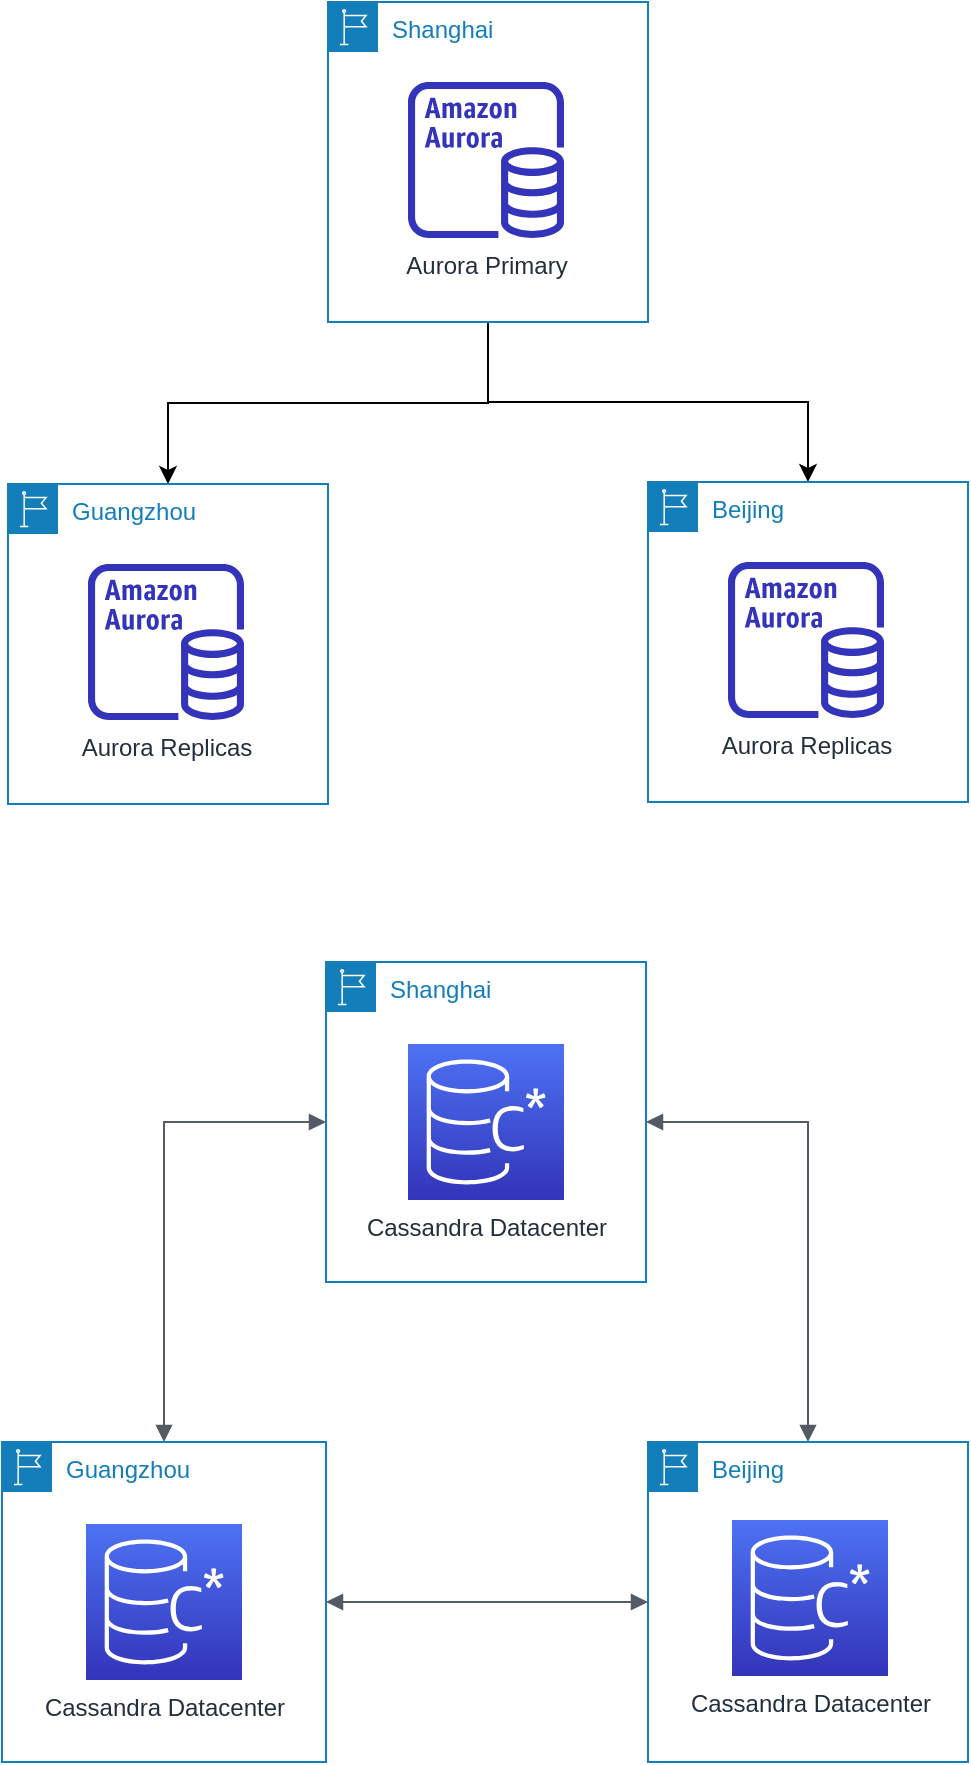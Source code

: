 <mxfile version="13.5.3" type="device"><diagram id="rcD0gtypDBjkpX1-onB_" name="Page-1"><mxGraphModel dx="1333" dy="805" grid="1" gridSize="10" guides="1" tooltips="1" connect="1" arrows="1" fold="1" page="1" pageScale="1" pageWidth="850" pageHeight="1100" math="0" shadow="0"><root><mxCell id="0"/><mxCell id="1" parent="0"/><mxCell id="fmS6OSym3DC4BkNk5PbM-39" style="edgeStyle=orthogonalEdgeStyle;rounded=0;orthogonalLoop=1;jettySize=auto;html=1;" edge="1" parent="1" source="fmS6OSym3DC4BkNk5PbM-3" target="fmS6OSym3DC4BkNk5PbM-7"><mxGeometry relative="1" as="geometry"/></mxCell><mxCell id="fmS6OSym3DC4BkNk5PbM-40" style="edgeStyle=orthogonalEdgeStyle;rounded=0;orthogonalLoop=1;jettySize=auto;html=1;" edge="1" parent="1" source="fmS6OSym3DC4BkNk5PbM-3" target="fmS6OSym3DC4BkNk5PbM-4"><mxGeometry relative="1" as="geometry"/></mxCell><mxCell id="fmS6OSym3DC4BkNk5PbM-3" value="Shanghai" style="points=[[0,0],[0.25,0],[0.5,0],[0.75,0],[1,0],[1,0.25],[1,0.5],[1,0.75],[1,1],[0.75,1],[0.5,1],[0.25,1],[0,1],[0,0.75],[0,0.5],[0,0.25]];outlineConnect=0;gradientColor=none;html=1;whiteSpace=wrap;fontSize=12;fontStyle=0;shape=mxgraph.aws4.group;grIcon=mxgraph.aws4.group_region;strokeColor=#147EBA;fillColor=none;verticalAlign=top;align=left;spacingLeft=30;fontColor=#147EBA;dashed=0;" vertex="1" parent="1"><mxGeometry x="240" y="120" width="160" height="160" as="geometry"/></mxCell><mxCell id="fmS6OSym3DC4BkNk5PbM-2" value="Aurora Primary" style="outlineConnect=0;fontColor=#232F3E;gradientColor=none;fillColor=#3334B9;strokeColor=none;dashed=0;verticalLabelPosition=bottom;verticalAlign=top;align=center;html=1;fontSize=12;fontStyle=0;aspect=fixed;pointerEvents=1;shape=mxgraph.aws4.aurora_instance;" vertex="1" parent="1"><mxGeometry x="280" y="160" width="78" height="78" as="geometry"/></mxCell><mxCell id="fmS6OSym3DC4BkNk5PbM-4" value="Guangzhou" style="points=[[0,0],[0.25,0],[0.5,0],[0.75,0],[1,0],[1,0.25],[1,0.5],[1,0.75],[1,1],[0.75,1],[0.5,1],[0.25,1],[0,1],[0,0.75],[0,0.5],[0,0.25]];outlineConnect=0;gradientColor=none;html=1;whiteSpace=wrap;fontSize=12;fontStyle=0;shape=mxgraph.aws4.group;grIcon=mxgraph.aws4.group_region;strokeColor=#147EBA;fillColor=none;verticalAlign=top;align=left;spacingLeft=30;fontColor=#147EBA;dashed=0;" vertex="1" parent="1"><mxGeometry x="80" y="361" width="160" height="160" as="geometry"/></mxCell><mxCell id="fmS6OSym3DC4BkNk5PbM-6" value="Aurora Replicas" style="outlineConnect=0;fontColor=#232F3E;gradientColor=none;fillColor=#3334B9;strokeColor=none;dashed=0;verticalLabelPosition=bottom;verticalAlign=top;align=center;html=1;fontSize=12;fontStyle=0;aspect=fixed;pointerEvents=1;shape=mxgraph.aws4.aurora_instance;" vertex="1" parent="1"><mxGeometry x="120" y="401" width="78" height="78" as="geometry"/></mxCell><mxCell id="fmS6OSym3DC4BkNk5PbM-7" value="Beijing" style="points=[[0,0],[0.25,0],[0.5,0],[0.75,0],[1,0],[1,0.25],[1,0.5],[1,0.75],[1,1],[0.75,1],[0.5,1],[0.25,1],[0,1],[0,0.75],[0,0.5],[0,0.25]];outlineConnect=0;gradientColor=none;html=1;whiteSpace=wrap;fontSize=12;fontStyle=0;shape=mxgraph.aws4.group;grIcon=mxgraph.aws4.group_region;strokeColor=#147EBA;fillColor=none;verticalAlign=top;align=left;spacingLeft=30;fontColor=#147EBA;dashed=0;" vertex="1" parent="1"><mxGeometry x="400" y="360" width="160" height="160" as="geometry"/></mxCell><mxCell id="fmS6OSym3DC4BkNk5PbM-9" value="Aurora Replicas" style="outlineConnect=0;fontColor=#232F3E;gradientColor=none;fillColor=#3334B9;strokeColor=none;dashed=0;verticalLabelPosition=bottom;verticalAlign=top;align=center;html=1;fontSize=12;fontStyle=0;aspect=fixed;pointerEvents=1;shape=mxgraph.aws4.aurora_instance;" vertex="1" parent="1"><mxGeometry x="440" y="400" width="78" height="78" as="geometry"/></mxCell><mxCell id="fmS6OSym3DC4BkNk5PbM-13" value="Shanghai" style="points=[[0,0],[0.25,0],[0.5,0],[0.75,0],[1,0],[1,0.25],[1,0.5],[1,0.75],[1,1],[0.75,1],[0.5,1],[0.25,1],[0,1],[0,0.75],[0,0.5],[0,0.25]];outlineConnect=0;gradientColor=none;html=1;whiteSpace=wrap;fontSize=12;fontStyle=0;shape=mxgraph.aws4.group;grIcon=mxgraph.aws4.group_region;strokeColor=#147EBA;fillColor=none;verticalAlign=top;align=left;spacingLeft=30;fontColor=#147EBA;dashed=0;" vertex="1" parent="1"><mxGeometry x="239" y="600" width="160" height="160" as="geometry"/></mxCell><mxCell id="fmS6OSym3DC4BkNk5PbM-14" value="Cassandra Datacenter" style="outlineConnect=0;fontColor=#232F3E;gradientColor=#4D72F3;gradientDirection=north;fillColor=#3334B9;strokeColor=#ffffff;dashed=0;verticalLabelPosition=bottom;verticalAlign=top;align=center;html=1;fontSize=12;fontStyle=0;aspect=fixed;shape=mxgraph.aws4.resourceIcon;resIcon=mxgraph.aws4.managed_apache_cassandra_service;" vertex="1" parent="1"><mxGeometry x="280" y="641" width="78" height="78" as="geometry"/></mxCell><mxCell id="fmS6OSym3DC4BkNk5PbM-16" value="Guangzhou" style="points=[[0,0],[0.25,0],[0.5,0],[0.75,0],[1,0],[1,0.25],[1,0.5],[1,0.75],[1,1],[0.75,1],[0.5,1],[0.25,1],[0,1],[0,0.75],[0,0.5],[0,0.25]];outlineConnect=0;gradientColor=none;html=1;whiteSpace=wrap;fontSize=12;fontStyle=0;shape=mxgraph.aws4.group;grIcon=mxgraph.aws4.group_region;strokeColor=#147EBA;fillColor=none;verticalAlign=top;align=left;spacingLeft=30;fontColor=#147EBA;dashed=0;" vertex="1" parent="1"><mxGeometry x="77" y="840" width="162" height="160" as="geometry"/></mxCell><mxCell id="fmS6OSym3DC4BkNk5PbM-17" value="Cassandra Datacenter" style="outlineConnect=0;fontColor=#232F3E;gradientColor=#4D72F3;gradientDirection=north;fillColor=#3334B9;strokeColor=#ffffff;dashed=0;verticalLabelPosition=bottom;verticalAlign=top;align=center;html=1;fontSize=12;fontStyle=0;aspect=fixed;shape=mxgraph.aws4.resourceIcon;resIcon=mxgraph.aws4.managed_apache_cassandra_service;" vertex="1" parent="1"><mxGeometry x="119" y="881" width="78" height="78" as="geometry"/></mxCell><mxCell id="fmS6OSym3DC4BkNk5PbM-19" value="Beijing" style="points=[[0,0],[0.25,0],[0.5,0],[0.75,0],[1,0],[1,0.25],[1,0.5],[1,0.75],[1,1],[0.75,1],[0.5,1],[0.25,1],[0,1],[0,0.75],[0,0.5],[0,0.25]];outlineConnect=0;gradientColor=none;html=1;whiteSpace=wrap;fontSize=12;fontStyle=0;shape=mxgraph.aws4.group;grIcon=mxgraph.aws4.group_region;strokeColor=#147EBA;fillColor=none;verticalAlign=top;align=left;spacingLeft=30;fontColor=#147EBA;dashed=0;" vertex="1" parent="1"><mxGeometry x="400" y="840" width="160" height="160" as="geometry"/></mxCell><mxCell id="fmS6OSym3DC4BkNk5PbM-20" value="Cassandra Datacenter" style="outlineConnect=0;fontColor=#232F3E;gradientColor=#4D72F3;gradientDirection=north;fillColor=#3334B9;strokeColor=#ffffff;dashed=0;verticalLabelPosition=bottom;verticalAlign=top;align=center;html=1;fontSize=12;fontStyle=0;aspect=fixed;shape=mxgraph.aws4.resourceIcon;resIcon=mxgraph.aws4.managed_apache_cassandra_service;" vertex="1" parent="1"><mxGeometry x="442" y="879" width="78" height="78" as="geometry"/></mxCell><mxCell id="fmS6OSym3DC4BkNk5PbM-42" value="" style="edgeStyle=orthogonalEdgeStyle;html=1;endArrow=block;elbow=vertical;startArrow=block;startFill=1;endFill=1;strokeColor=#545B64;rounded=0;exitX=1;exitY=0.5;exitDx=0;exitDy=0;entryX=0;entryY=0.5;entryDx=0;entryDy=0;" edge="1" parent="1" source="fmS6OSym3DC4BkNk5PbM-16" target="fmS6OSym3DC4BkNk5PbM-19"><mxGeometry width="100" relative="1" as="geometry"><mxPoint x="470" y="690" as="sourcePoint"/><mxPoint x="570" y="690" as="targetPoint"/></mxGeometry></mxCell><mxCell id="fmS6OSym3DC4BkNk5PbM-43" value="" style="edgeStyle=orthogonalEdgeStyle;html=1;endArrow=block;elbow=vertical;startArrow=block;startFill=1;endFill=1;strokeColor=#545B64;rounded=0;exitX=1;exitY=0.5;exitDx=0;exitDy=0;entryX=0.5;entryY=0;entryDx=0;entryDy=0;" edge="1" parent="1" source="fmS6OSym3DC4BkNk5PbM-13" target="fmS6OSym3DC4BkNk5PbM-19"><mxGeometry width="100" relative="1" as="geometry"><mxPoint x="470" y="690" as="sourcePoint"/><mxPoint x="570" y="690" as="targetPoint"/></mxGeometry></mxCell><mxCell id="fmS6OSym3DC4BkNk5PbM-44" value="" style="edgeStyle=orthogonalEdgeStyle;html=1;endArrow=block;elbow=vertical;startArrow=block;startFill=1;endFill=1;strokeColor=#545B64;rounded=0;exitX=0.5;exitY=0;exitDx=0;exitDy=0;entryX=0;entryY=0.5;entryDx=0;entryDy=0;" edge="1" parent="1" source="fmS6OSym3DC4BkNk5PbM-16" target="fmS6OSym3DC4BkNk5PbM-13"><mxGeometry width="100" relative="1" as="geometry"><mxPoint x="470" y="690" as="sourcePoint"/><mxPoint x="570" y="690" as="targetPoint"/></mxGeometry></mxCell></root></mxGraphModel></diagram></mxfile>